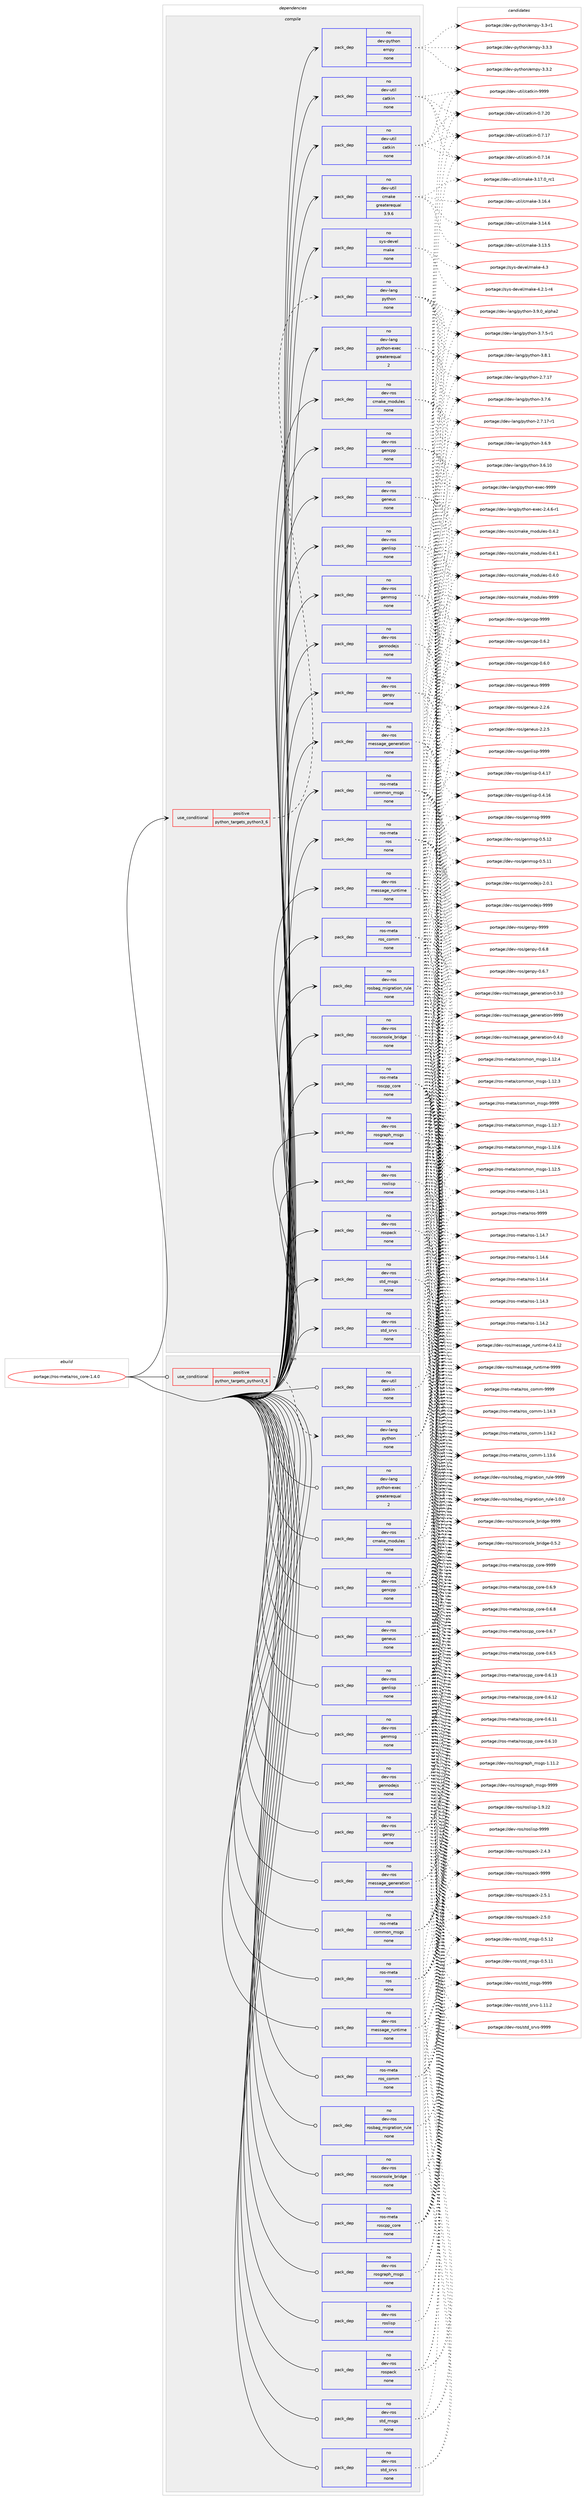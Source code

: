 digraph prolog {

# *************
# Graph options
# *************

newrank=true;
concentrate=true;
compound=true;
graph [rankdir=LR,fontname=Helvetica,fontsize=10,ranksep=1.5];#, ranksep=2.5, nodesep=0.2];
edge  [arrowhead=vee];
node  [fontname=Helvetica,fontsize=10];

# **********
# The ebuild
# **********

subgraph cluster_leftcol {
color=gray;
rank=same;
label=<<i>ebuild</i>>;
id [label="portage://ros-meta/ros_core-1.4.0", color=red, width=4, href="../ros-meta/ros_core-1.4.0.svg"];
}

# ****************
# The dependencies
# ****************

subgraph cluster_midcol {
color=gray;
label=<<i>dependencies</i>>;
subgraph cluster_compile {
fillcolor="#eeeeee";
style=filled;
label=<<i>compile</i>>;
subgraph cond13304 {
dependency65185 [label=<<TABLE BORDER="0" CELLBORDER="1" CELLSPACING="0" CELLPADDING="4"><TR><TD ROWSPAN="3" CELLPADDING="10">use_conditional</TD></TR><TR><TD>positive</TD></TR><TR><TD>python_targets_python3_6</TD></TR></TABLE>>, shape=none, color=red];
subgraph pack50509 {
dependency65186 [label=<<TABLE BORDER="0" CELLBORDER="1" CELLSPACING="0" CELLPADDING="4" WIDTH="220"><TR><TD ROWSPAN="6" CELLPADDING="30">pack_dep</TD></TR><TR><TD WIDTH="110">no</TD></TR><TR><TD>dev-lang</TD></TR><TR><TD>python</TD></TR><TR><TD>none</TD></TR><TR><TD></TD></TR></TABLE>>, shape=none, color=blue];
}
dependency65185:e -> dependency65186:w [weight=20,style="dashed",arrowhead="vee"];
}
id:e -> dependency65185:w [weight=20,style="solid",arrowhead="vee"];
subgraph pack50510 {
dependency65187 [label=<<TABLE BORDER="0" CELLBORDER="1" CELLSPACING="0" CELLPADDING="4" WIDTH="220"><TR><TD ROWSPAN="6" CELLPADDING="30">pack_dep</TD></TR><TR><TD WIDTH="110">no</TD></TR><TR><TD>dev-lang</TD></TR><TR><TD>python-exec</TD></TR><TR><TD>greaterequal</TD></TR><TR><TD>2</TD></TR></TABLE>>, shape=none, color=blue];
}
id:e -> dependency65187:w [weight=20,style="solid",arrowhead="vee"];
subgraph pack50511 {
dependency65188 [label=<<TABLE BORDER="0" CELLBORDER="1" CELLSPACING="0" CELLPADDING="4" WIDTH="220"><TR><TD ROWSPAN="6" CELLPADDING="30">pack_dep</TD></TR><TR><TD WIDTH="110">no</TD></TR><TR><TD>dev-python</TD></TR><TR><TD>empy</TD></TR><TR><TD>none</TD></TR><TR><TD></TD></TR></TABLE>>, shape=none, color=blue];
}
id:e -> dependency65188:w [weight=20,style="solid",arrowhead="vee"];
subgraph pack50512 {
dependency65189 [label=<<TABLE BORDER="0" CELLBORDER="1" CELLSPACING="0" CELLPADDING="4" WIDTH="220"><TR><TD ROWSPAN="6" CELLPADDING="30">pack_dep</TD></TR><TR><TD WIDTH="110">no</TD></TR><TR><TD>dev-ros</TD></TR><TR><TD>cmake_modules</TD></TR><TR><TD>none</TD></TR><TR><TD></TD></TR></TABLE>>, shape=none, color=blue];
}
id:e -> dependency65189:w [weight=20,style="solid",arrowhead="vee"];
subgraph pack50513 {
dependency65190 [label=<<TABLE BORDER="0" CELLBORDER="1" CELLSPACING="0" CELLPADDING="4" WIDTH="220"><TR><TD ROWSPAN="6" CELLPADDING="30">pack_dep</TD></TR><TR><TD WIDTH="110">no</TD></TR><TR><TD>dev-ros</TD></TR><TR><TD>gencpp</TD></TR><TR><TD>none</TD></TR><TR><TD></TD></TR></TABLE>>, shape=none, color=blue];
}
id:e -> dependency65190:w [weight=20,style="solid",arrowhead="vee"];
subgraph pack50514 {
dependency65191 [label=<<TABLE BORDER="0" CELLBORDER="1" CELLSPACING="0" CELLPADDING="4" WIDTH="220"><TR><TD ROWSPAN="6" CELLPADDING="30">pack_dep</TD></TR><TR><TD WIDTH="110">no</TD></TR><TR><TD>dev-ros</TD></TR><TR><TD>geneus</TD></TR><TR><TD>none</TD></TR><TR><TD></TD></TR></TABLE>>, shape=none, color=blue];
}
id:e -> dependency65191:w [weight=20,style="solid",arrowhead="vee"];
subgraph pack50515 {
dependency65192 [label=<<TABLE BORDER="0" CELLBORDER="1" CELLSPACING="0" CELLPADDING="4" WIDTH="220"><TR><TD ROWSPAN="6" CELLPADDING="30">pack_dep</TD></TR><TR><TD WIDTH="110">no</TD></TR><TR><TD>dev-ros</TD></TR><TR><TD>genlisp</TD></TR><TR><TD>none</TD></TR><TR><TD></TD></TR></TABLE>>, shape=none, color=blue];
}
id:e -> dependency65192:w [weight=20,style="solid",arrowhead="vee"];
subgraph pack50516 {
dependency65193 [label=<<TABLE BORDER="0" CELLBORDER="1" CELLSPACING="0" CELLPADDING="4" WIDTH="220"><TR><TD ROWSPAN="6" CELLPADDING="30">pack_dep</TD></TR><TR><TD WIDTH="110">no</TD></TR><TR><TD>dev-ros</TD></TR><TR><TD>genmsg</TD></TR><TR><TD>none</TD></TR><TR><TD></TD></TR></TABLE>>, shape=none, color=blue];
}
id:e -> dependency65193:w [weight=20,style="solid",arrowhead="vee"];
subgraph pack50517 {
dependency65194 [label=<<TABLE BORDER="0" CELLBORDER="1" CELLSPACING="0" CELLPADDING="4" WIDTH="220"><TR><TD ROWSPAN="6" CELLPADDING="30">pack_dep</TD></TR><TR><TD WIDTH="110">no</TD></TR><TR><TD>dev-ros</TD></TR><TR><TD>gennodejs</TD></TR><TR><TD>none</TD></TR><TR><TD></TD></TR></TABLE>>, shape=none, color=blue];
}
id:e -> dependency65194:w [weight=20,style="solid",arrowhead="vee"];
subgraph pack50518 {
dependency65195 [label=<<TABLE BORDER="0" CELLBORDER="1" CELLSPACING="0" CELLPADDING="4" WIDTH="220"><TR><TD ROWSPAN="6" CELLPADDING="30">pack_dep</TD></TR><TR><TD WIDTH="110">no</TD></TR><TR><TD>dev-ros</TD></TR><TR><TD>genpy</TD></TR><TR><TD>none</TD></TR><TR><TD></TD></TR></TABLE>>, shape=none, color=blue];
}
id:e -> dependency65195:w [weight=20,style="solid",arrowhead="vee"];
subgraph pack50519 {
dependency65196 [label=<<TABLE BORDER="0" CELLBORDER="1" CELLSPACING="0" CELLPADDING="4" WIDTH="220"><TR><TD ROWSPAN="6" CELLPADDING="30">pack_dep</TD></TR><TR><TD WIDTH="110">no</TD></TR><TR><TD>dev-ros</TD></TR><TR><TD>message_generation</TD></TR><TR><TD>none</TD></TR><TR><TD></TD></TR></TABLE>>, shape=none, color=blue];
}
id:e -> dependency65196:w [weight=20,style="solid",arrowhead="vee"];
subgraph pack50520 {
dependency65197 [label=<<TABLE BORDER="0" CELLBORDER="1" CELLSPACING="0" CELLPADDING="4" WIDTH="220"><TR><TD ROWSPAN="6" CELLPADDING="30">pack_dep</TD></TR><TR><TD WIDTH="110">no</TD></TR><TR><TD>dev-ros</TD></TR><TR><TD>message_runtime</TD></TR><TR><TD>none</TD></TR><TR><TD></TD></TR></TABLE>>, shape=none, color=blue];
}
id:e -> dependency65197:w [weight=20,style="solid",arrowhead="vee"];
subgraph pack50521 {
dependency65198 [label=<<TABLE BORDER="0" CELLBORDER="1" CELLSPACING="0" CELLPADDING="4" WIDTH="220"><TR><TD ROWSPAN="6" CELLPADDING="30">pack_dep</TD></TR><TR><TD WIDTH="110">no</TD></TR><TR><TD>dev-ros</TD></TR><TR><TD>rosbag_migration_rule</TD></TR><TR><TD>none</TD></TR><TR><TD></TD></TR></TABLE>>, shape=none, color=blue];
}
id:e -> dependency65198:w [weight=20,style="solid",arrowhead="vee"];
subgraph pack50522 {
dependency65199 [label=<<TABLE BORDER="0" CELLBORDER="1" CELLSPACING="0" CELLPADDING="4" WIDTH="220"><TR><TD ROWSPAN="6" CELLPADDING="30">pack_dep</TD></TR><TR><TD WIDTH="110">no</TD></TR><TR><TD>dev-ros</TD></TR><TR><TD>rosconsole_bridge</TD></TR><TR><TD>none</TD></TR><TR><TD></TD></TR></TABLE>>, shape=none, color=blue];
}
id:e -> dependency65199:w [weight=20,style="solid",arrowhead="vee"];
subgraph pack50523 {
dependency65200 [label=<<TABLE BORDER="0" CELLBORDER="1" CELLSPACING="0" CELLPADDING="4" WIDTH="220"><TR><TD ROWSPAN="6" CELLPADDING="30">pack_dep</TD></TR><TR><TD WIDTH="110">no</TD></TR><TR><TD>dev-ros</TD></TR><TR><TD>rosgraph_msgs</TD></TR><TR><TD>none</TD></TR><TR><TD></TD></TR></TABLE>>, shape=none, color=blue];
}
id:e -> dependency65200:w [weight=20,style="solid",arrowhead="vee"];
subgraph pack50524 {
dependency65201 [label=<<TABLE BORDER="0" CELLBORDER="1" CELLSPACING="0" CELLPADDING="4" WIDTH="220"><TR><TD ROWSPAN="6" CELLPADDING="30">pack_dep</TD></TR><TR><TD WIDTH="110">no</TD></TR><TR><TD>dev-ros</TD></TR><TR><TD>roslisp</TD></TR><TR><TD>none</TD></TR><TR><TD></TD></TR></TABLE>>, shape=none, color=blue];
}
id:e -> dependency65201:w [weight=20,style="solid",arrowhead="vee"];
subgraph pack50525 {
dependency65202 [label=<<TABLE BORDER="0" CELLBORDER="1" CELLSPACING="0" CELLPADDING="4" WIDTH="220"><TR><TD ROWSPAN="6" CELLPADDING="30">pack_dep</TD></TR><TR><TD WIDTH="110">no</TD></TR><TR><TD>dev-ros</TD></TR><TR><TD>rospack</TD></TR><TR><TD>none</TD></TR><TR><TD></TD></TR></TABLE>>, shape=none, color=blue];
}
id:e -> dependency65202:w [weight=20,style="solid",arrowhead="vee"];
subgraph pack50526 {
dependency65203 [label=<<TABLE BORDER="0" CELLBORDER="1" CELLSPACING="0" CELLPADDING="4" WIDTH="220"><TR><TD ROWSPAN="6" CELLPADDING="30">pack_dep</TD></TR><TR><TD WIDTH="110">no</TD></TR><TR><TD>dev-ros</TD></TR><TR><TD>std_msgs</TD></TR><TR><TD>none</TD></TR><TR><TD></TD></TR></TABLE>>, shape=none, color=blue];
}
id:e -> dependency65203:w [weight=20,style="solid",arrowhead="vee"];
subgraph pack50527 {
dependency65204 [label=<<TABLE BORDER="0" CELLBORDER="1" CELLSPACING="0" CELLPADDING="4" WIDTH="220"><TR><TD ROWSPAN="6" CELLPADDING="30">pack_dep</TD></TR><TR><TD WIDTH="110">no</TD></TR><TR><TD>dev-ros</TD></TR><TR><TD>std_srvs</TD></TR><TR><TD>none</TD></TR><TR><TD></TD></TR></TABLE>>, shape=none, color=blue];
}
id:e -> dependency65204:w [weight=20,style="solid",arrowhead="vee"];
subgraph pack50528 {
dependency65205 [label=<<TABLE BORDER="0" CELLBORDER="1" CELLSPACING="0" CELLPADDING="4" WIDTH="220"><TR><TD ROWSPAN="6" CELLPADDING="30">pack_dep</TD></TR><TR><TD WIDTH="110">no</TD></TR><TR><TD>dev-util</TD></TR><TR><TD>catkin</TD></TR><TR><TD>none</TD></TR><TR><TD></TD></TR></TABLE>>, shape=none, color=blue];
}
id:e -> dependency65205:w [weight=20,style="solid",arrowhead="vee"];
subgraph pack50529 {
dependency65206 [label=<<TABLE BORDER="0" CELLBORDER="1" CELLSPACING="0" CELLPADDING="4" WIDTH="220"><TR><TD ROWSPAN="6" CELLPADDING="30">pack_dep</TD></TR><TR><TD WIDTH="110">no</TD></TR><TR><TD>dev-util</TD></TR><TR><TD>catkin</TD></TR><TR><TD>none</TD></TR><TR><TD></TD></TR></TABLE>>, shape=none, color=blue];
}
id:e -> dependency65206:w [weight=20,style="solid",arrowhead="vee"];
subgraph pack50530 {
dependency65207 [label=<<TABLE BORDER="0" CELLBORDER="1" CELLSPACING="0" CELLPADDING="4" WIDTH="220"><TR><TD ROWSPAN="6" CELLPADDING="30">pack_dep</TD></TR><TR><TD WIDTH="110">no</TD></TR><TR><TD>dev-util</TD></TR><TR><TD>cmake</TD></TR><TR><TD>greaterequal</TD></TR><TR><TD>3.9.6</TD></TR></TABLE>>, shape=none, color=blue];
}
id:e -> dependency65207:w [weight=20,style="solid",arrowhead="vee"];
subgraph pack50531 {
dependency65208 [label=<<TABLE BORDER="0" CELLBORDER="1" CELLSPACING="0" CELLPADDING="4" WIDTH="220"><TR><TD ROWSPAN="6" CELLPADDING="30">pack_dep</TD></TR><TR><TD WIDTH="110">no</TD></TR><TR><TD>ros-meta</TD></TR><TR><TD>common_msgs</TD></TR><TR><TD>none</TD></TR><TR><TD></TD></TR></TABLE>>, shape=none, color=blue];
}
id:e -> dependency65208:w [weight=20,style="solid",arrowhead="vee"];
subgraph pack50532 {
dependency65209 [label=<<TABLE BORDER="0" CELLBORDER="1" CELLSPACING="0" CELLPADDING="4" WIDTH="220"><TR><TD ROWSPAN="6" CELLPADDING="30">pack_dep</TD></TR><TR><TD WIDTH="110">no</TD></TR><TR><TD>ros-meta</TD></TR><TR><TD>ros</TD></TR><TR><TD>none</TD></TR><TR><TD></TD></TR></TABLE>>, shape=none, color=blue];
}
id:e -> dependency65209:w [weight=20,style="solid",arrowhead="vee"];
subgraph pack50533 {
dependency65210 [label=<<TABLE BORDER="0" CELLBORDER="1" CELLSPACING="0" CELLPADDING="4" WIDTH="220"><TR><TD ROWSPAN="6" CELLPADDING="30">pack_dep</TD></TR><TR><TD WIDTH="110">no</TD></TR><TR><TD>ros-meta</TD></TR><TR><TD>ros_comm</TD></TR><TR><TD>none</TD></TR><TR><TD></TD></TR></TABLE>>, shape=none, color=blue];
}
id:e -> dependency65210:w [weight=20,style="solid",arrowhead="vee"];
subgraph pack50534 {
dependency65211 [label=<<TABLE BORDER="0" CELLBORDER="1" CELLSPACING="0" CELLPADDING="4" WIDTH="220"><TR><TD ROWSPAN="6" CELLPADDING="30">pack_dep</TD></TR><TR><TD WIDTH="110">no</TD></TR><TR><TD>ros-meta</TD></TR><TR><TD>roscpp_core</TD></TR><TR><TD>none</TD></TR><TR><TD></TD></TR></TABLE>>, shape=none, color=blue];
}
id:e -> dependency65211:w [weight=20,style="solid",arrowhead="vee"];
subgraph pack50535 {
dependency65212 [label=<<TABLE BORDER="0" CELLBORDER="1" CELLSPACING="0" CELLPADDING="4" WIDTH="220"><TR><TD ROWSPAN="6" CELLPADDING="30">pack_dep</TD></TR><TR><TD WIDTH="110">no</TD></TR><TR><TD>sys-devel</TD></TR><TR><TD>make</TD></TR><TR><TD>none</TD></TR><TR><TD></TD></TR></TABLE>>, shape=none, color=blue];
}
id:e -> dependency65212:w [weight=20,style="solid",arrowhead="vee"];
}
subgraph cluster_compileandrun {
fillcolor="#eeeeee";
style=filled;
label=<<i>compile and run</i>>;
}
subgraph cluster_run {
fillcolor="#eeeeee";
style=filled;
label=<<i>run</i>>;
subgraph cond13305 {
dependency65213 [label=<<TABLE BORDER="0" CELLBORDER="1" CELLSPACING="0" CELLPADDING="4"><TR><TD ROWSPAN="3" CELLPADDING="10">use_conditional</TD></TR><TR><TD>positive</TD></TR><TR><TD>python_targets_python3_6</TD></TR></TABLE>>, shape=none, color=red];
subgraph pack50536 {
dependency65214 [label=<<TABLE BORDER="0" CELLBORDER="1" CELLSPACING="0" CELLPADDING="4" WIDTH="220"><TR><TD ROWSPAN="6" CELLPADDING="30">pack_dep</TD></TR><TR><TD WIDTH="110">no</TD></TR><TR><TD>dev-lang</TD></TR><TR><TD>python</TD></TR><TR><TD>none</TD></TR><TR><TD></TD></TR></TABLE>>, shape=none, color=blue];
}
dependency65213:e -> dependency65214:w [weight=20,style="dashed",arrowhead="vee"];
}
id:e -> dependency65213:w [weight=20,style="solid",arrowhead="odot"];
subgraph pack50537 {
dependency65215 [label=<<TABLE BORDER="0" CELLBORDER="1" CELLSPACING="0" CELLPADDING="4" WIDTH="220"><TR><TD ROWSPAN="6" CELLPADDING="30">pack_dep</TD></TR><TR><TD WIDTH="110">no</TD></TR><TR><TD>dev-lang</TD></TR><TR><TD>python-exec</TD></TR><TR><TD>greaterequal</TD></TR><TR><TD>2</TD></TR></TABLE>>, shape=none, color=blue];
}
id:e -> dependency65215:w [weight=20,style="solid",arrowhead="odot"];
subgraph pack50538 {
dependency65216 [label=<<TABLE BORDER="0" CELLBORDER="1" CELLSPACING="0" CELLPADDING="4" WIDTH="220"><TR><TD ROWSPAN="6" CELLPADDING="30">pack_dep</TD></TR><TR><TD WIDTH="110">no</TD></TR><TR><TD>dev-ros</TD></TR><TR><TD>cmake_modules</TD></TR><TR><TD>none</TD></TR><TR><TD></TD></TR></TABLE>>, shape=none, color=blue];
}
id:e -> dependency65216:w [weight=20,style="solid",arrowhead="odot"];
subgraph pack50539 {
dependency65217 [label=<<TABLE BORDER="0" CELLBORDER="1" CELLSPACING="0" CELLPADDING="4" WIDTH="220"><TR><TD ROWSPAN="6" CELLPADDING="30">pack_dep</TD></TR><TR><TD WIDTH="110">no</TD></TR><TR><TD>dev-ros</TD></TR><TR><TD>gencpp</TD></TR><TR><TD>none</TD></TR><TR><TD></TD></TR></TABLE>>, shape=none, color=blue];
}
id:e -> dependency65217:w [weight=20,style="solid",arrowhead="odot"];
subgraph pack50540 {
dependency65218 [label=<<TABLE BORDER="0" CELLBORDER="1" CELLSPACING="0" CELLPADDING="4" WIDTH="220"><TR><TD ROWSPAN="6" CELLPADDING="30">pack_dep</TD></TR><TR><TD WIDTH="110">no</TD></TR><TR><TD>dev-ros</TD></TR><TR><TD>geneus</TD></TR><TR><TD>none</TD></TR><TR><TD></TD></TR></TABLE>>, shape=none, color=blue];
}
id:e -> dependency65218:w [weight=20,style="solid",arrowhead="odot"];
subgraph pack50541 {
dependency65219 [label=<<TABLE BORDER="0" CELLBORDER="1" CELLSPACING="0" CELLPADDING="4" WIDTH="220"><TR><TD ROWSPAN="6" CELLPADDING="30">pack_dep</TD></TR><TR><TD WIDTH="110">no</TD></TR><TR><TD>dev-ros</TD></TR><TR><TD>genlisp</TD></TR><TR><TD>none</TD></TR><TR><TD></TD></TR></TABLE>>, shape=none, color=blue];
}
id:e -> dependency65219:w [weight=20,style="solid",arrowhead="odot"];
subgraph pack50542 {
dependency65220 [label=<<TABLE BORDER="0" CELLBORDER="1" CELLSPACING="0" CELLPADDING="4" WIDTH="220"><TR><TD ROWSPAN="6" CELLPADDING="30">pack_dep</TD></TR><TR><TD WIDTH="110">no</TD></TR><TR><TD>dev-ros</TD></TR><TR><TD>genmsg</TD></TR><TR><TD>none</TD></TR><TR><TD></TD></TR></TABLE>>, shape=none, color=blue];
}
id:e -> dependency65220:w [weight=20,style="solid",arrowhead="odot"];
subgraph pack50543 {
dependency65221 [label=<<TABLE BORDER="0" CELLBORDER="1" CELLSPACING="0" CELLPADDING="4" WIDTH="220"><TR><TD ROWSPAN="6" CELLPADDING="30">pack_dep</TD></TR><TR><TD WIDTH="110">no</TD></TR><TR><TD>dev-ros</TD></TR><TR><TD>gennodejs</TD></TR><TR><TD>none</TD></TR><TR><TD></TD></TR></TABLE>>, shape=none, color=blue];
}
id:e -> dependency65221:w [weight=20,style="solid",arrowhead="odot"];
subgraph pack50544 {
dependency65222 [label=<<TABLE BORDER="0" CELLBORDER="1" CELLSPACING="0" CELLPADDING="4" WIDTH="220"><TR><TD ROWSPAN="6" CELLPADDING="30">pack_dep</TD></TR><TR><TD WIDTH="110">no</TD></TR><TR><TD>dev-ros</TD></TR><TR><TD>genpy</TD></TR><TR><TD>none</TD></TR><TR><TD></TD></TR></TABLE>>, shape=none, color=blue];
}
id:e -> dependency65222:w [weight=20,style="solid",arrowhead="odot"];
subgraph pack50545 {
dependency65223 [label=<<TABLE BORDER="0" CELLBORDER="1" CELLSPACING="0" CELLPADDING="4" WIDTH="220"><TR><TD ROWSPAN="6" CELLPADDING="30">pack_dep</TD></TR><TR><TD WIDTH="110">no</TD></TR><TR><TD>dev-ros</TD></TR><TR><TD>message_generation</TD></TR><TR><TD>none</TD></TR><TR><TD></TD></TR></TABLE>>, shape=none, color=blue];
}
id:e -> dependency65223:w [weight=20,style="solid",arrowhead="odot"];
subgraph pack50546 {
dependency65224 [label=<<TABLE BORDER="0" CELLBORDER="1" CELLSPACING="0" CELLPADDING="4" WIDTH="220"><TR><TD ROWSPAN="6" CELLPADDING="30">pack_dep</TD></TR><TR><TD WIDTH="110">no</TD></TR><TR><TD>dev-ros</TD></TR><TR><TD>message_runtime</TD></TR><TR><TD>none</TD></TR><TR><TD></TD></TR></TABLE>>, shape=none, color=blue];
}
id:e -> dependency65224:w [weight=20,style="solid",arrowhead="odot"];
subgraph pack50547 {
dependency65225 [label=<<TABLE BORDER="0" CELLBORDER="1" CELLSPACING="0" CELLPADDING="4" WIDTH="220"><TR><TD ROWSPAN="6" CELLPADDING="30">pack_dep</TD></TR><TR><TD WIDTH="110">no</TD></TR><TR><TD>dev-ros</TD></TR><TR><TD>rosbag_migration_rule</TD></TR><TR><TD>none</TD></TR><TR><TD></TD></TR></TABLE>>, shape=none, color=blue];
}
id:e -> dependency65225:w [weight=20,style="solid",arrowhead="odot"];
subgraph pack50548 {
dependency65226 [label=<<TABLE BORDER="0" CELLBORDER="1" CELLSPACING="0" CELLPADDING="4" WIDTH="220"><TR><TD ROWSPAN="6" CELLPADDING="30">pack_dep</TD></TR><TR><TD WIDTH="110">no</TD></TR><TR><TD>dev-ros</TD></TR><TR><TD>rosconsole_bridge</TD></TR><TR><TD>none</TD></TR><TR><TD></TD></TR></TABLE>>, shape=none, color=blue];
}
id:e -> dependency65226:w [weight=20,style="solid",arrowhead="odot"];
subgraph pack50549 {
dependency65227 [label=<<TABLE BORDER="0" CELLBORDER="1" CELLSPACING="0" CELLPADDING="4" WIDTH="220"><TR><TD ROWSPAN="6" CELLPADDING="30">pack_dep</TD></TR><TR><TD WIDTH="110">no</TD></TR><TR><TD>dev-ros</TD></TR><TR><TD>rosgraph_msgs</TD></TR><TR><TD>none</TD></TR><TR><TD></TD></TR></TABLE>>, shape=none, color=blue];
}
id:e -> dependency65227:w [weight=20,style="solid",arrowhead="odot"];
subgraph pack50550 {
dependency65228 [label=<<TABLE BORDER="0" CELLBORDER="1" CELLSPACING="0" CELLPADDING="4" WIDTH="220"><TR><TD ROWSPAN="6" CELLPADDING="30">pack_dep</TD></TR><TR><TD WIDTH="110">no</TD></TR><TR><TD>dev-ros</TD></TR><TR><TD>roslisp</TD></TR><TR><TD>none</TD></TR><TR><TD></TD></TR></TABLE>>, shape=none, color=blue];
}
id:e -> dependency65228:w [weight=20,style="solid",arrowhead="odot"];
subgraph pack50551 {
dependency65229 [label=<<TABLE BORDER="0" CELLBORDER="1" CELLSPACING="0" CELLPADDING="4" WIDTH="220"><TR><TD ROWSPAN="6" CELLPADDING="30">pack_dep</TD></TR><TR><TD WIDTH="110">no</TD></TR><TR><TD>dev-ros</TD></TR><TR><TD>rospack</TD></TR><TR><TD>none</TD></TR><TR><TD></TD></TR></TABLE>>, shape=none, color=blue];
}
id:e -> dependency65229:w [weight=20,style="solid",arrowhead="odot"];
subgraph pack50552 {
dependency65230 [label=<<TABLE BORDER="0" CELLBORDER="1" CELLSPACING="0" CELLPADDING="4" WIDTH="220"><TR><TD ROWSPAN="6" CELLPADDING="30">pack_dep</TD></TR><TR><TD WIDTH="110">no</TD></TR><TR><TD>dev-ros</TD></TR><TR><TD>std_msgs</TD></TR><TR><TD>none</TD></TR><TR><TD></TD></TR></TABLE>>, shape=none, color=blue];
}
id:e -> dependency65230:w [weight=20,style="solid",arrowhead="odot"];
subgraph pack50553 {
dependency65231 [label=<<TABLE BORDER="0" CELLBORDER="1" CELLSPACING="0" CELLPADDING="4" WIDTH="220"><TR><TD ROWSPAN="6" CELLPADDING="30">pack_dep</TD></TR><TR><TD WIDTH="110">no</TD></TR><TR><TD>dev-ros</TD></TR><TR><TD>std_srvs</TD></TR><TR><TD>none</TD></TR><TR><TD></TD></TR></TABLE>>, shape=none, color=blue];
}
id:e -> dependency65231:w [weight=20,style="solid",arrowhead="odot"];
subgraph pack50554 {
dependency65232 [label=<<TABLE BORDER="0" CELLBORDER="1" CELLSPACING="0" CELLPADDING="4" WIDTH="220"><TR><TD ROWSPAN="6" CELLPADDING="30">pack_dep</TD></TR><TR><TD WIDTH="110">no</TD></TR><TR><TD>dev-util</TD></TR><TR><TD>catkin</TD></TR><TR><TD>none</TD></TR><TR><TD></TD></TR></TABLE>>, shape=none, color=blue];
}
id:e -> dependency65232:w [weight=20,style="solid",arrowhead="odot"];
subgraph pack50555 {
dependency65233 [label=<<TABLE BORDER="0" CELLBORDER="1" CELLSPACING="0" CELLPADDING="4" WIDTH="220"><TR><TD ROWSPAN="6" CELLPADDING="30">pack_dep</TD></TR><TR><TD WIDTH="110">no</TD></TR><TR><TD>ros-meta</TD></TR><TR><TD>common_msgs</TD></TR><TR><TD>none</TD></TR><TR><TD></TD></TR></TABLE>>, shape=none, color=blue];
}
id:e -> dependency65233:w [weight=20,style="solid",arrowhead="odot"];
subgraph pack50556 {
dependency65234 [label=<<TABLE BORDER="0" CELLBORDER="1" CELLSPACING="0" CELLPADDING="4" WIDTH="220"><TR><TD ROWSPAN="6" CELLPADDING="30">pack_dep</TD></TR><TR><TD WIDTH="110">no</TD></TR><TR><TD>ros-meta</TD></TR><TR><TD>ros</TD></TR><TR><TD>none</TD></TR><TR><TD></TD></TR></TABLE>>, shape=none, color=blue];
}
id:e -> dependency65234:w [weight=20,style="solid",arrowhead="odot"];
subgraph pack50557 {
dependency65235 [label=<<TABLE BORDER="0" CELLBORDER="1" CELLSPACING="0" CELLPADDING="4" WIDTH="220"><TR><TD ROWSPAN="6" CELLPADDING="30">pack_dep</TD></TR><TR><TD WIDTH="110">no</TD></TR><TR><TD>ros-meta</TD></TR><TR><TD>ros_comm</TD></TR><TR><TD>none</TD></TR><TR><TD></TD></TR></TABLE>>, shape=none, color=blue];
}
id:e -> dependency65235:w [weight=20,style="solid",arrowhead="odot"];
subgraph pack50558 {
dependency65236 [label=<<TABLE BORDER="0" CELLBORDER="1" CELLSPACING="0" CELLPADDING="4" WIDTH="220"><TR><TD ROWSPAN="6" CELLPADDING="30">pack_dep</TD></TR><TR><TD WIDTH="110">no</TD></TR><TR><TD>ros-meta</TD></TR><TR><TD>roscpp_core</TD></TR><TR><TD>none</TD></TR><TR><TD></TD></TR></TABLE>>, shape=none, color=blue];
}
id:e -> dependency65236:w [weight=20,style="solid",arrowhead="odot"];
}
}

# **************
# The candidates
# **************

subgraph cluster_choices {
rank=same;
color=gray;
label=<<i>candidates</i>>;

subgraph choice50509 {
color=black;
nodesep=1;
choice10010111845108971101034711212111610411111045514657464895971081121049750 [label="portage://dev-lang/python-3.9.0_alpha2", color=red, width=4,href="../dev-lang/python-3.9.0_alpha2.svg"];
choice100101118451089711010347112121116104111110455146564649 [label="portage://dev-lang/python-3.8.1", color=red, width=4,href="../dev-lang/python-3.8.1.svg"];
choice100101118451089711010347112121116104111110455146554654 [label="portage://dev-lang/python-3.7.6", color=red, width=4,href="../dev-lang/python-3.7.6.svg"];
choice1001011184510897110103471121211161041111104551465546534511449 [label="portage://dev-lang/python-3.7.5-r1", color=red, width=4,href="../dev-lang/python-3.7.5-r1.svg"];
choice100101118451089711010347112121116104111110455146544657 [label="portage://dev-lang/python-3.6.9", color=red, width=4,href="../dev-lang/python-3.6.9.svg"];
choice10010111845108971101034711212111610411111045514654464948 [label="portage://dev-lang/python-3.6.10", color=red, width=4,href="../dev-lang/python-3.6.10.svg"];
choice100101118451089711010347112121116104111110455046554649554511449 [label="portage://dev-lang/python-2.7.17-r1", color=red, width=4,href="../dev-lang/python-2.7.17-r1.svg"];
choice10010111845108971101034711212111610411111045504655464955 [label="portage://dev-lang/python-2.7.17", color=red, width=4,href="../dev-lang/python-2.7.17.svg"];
dependency65186:e -> choice10010111845108971101034711212111610411111045514657464895971081121049750:w [style=dotted,weight="100"];
dependency65186:e -> choice100101118451089711010347112121116104111110455146564649:w [style=dotted,weight="100"];
dependency65186:e -> choice100101118451089711010347112121116104111110455146554654:w [style=dotted,weight="100"];
dependency65186:e -> choice1001011184510897110103471121211161041111104551465546534511449:w [style=dotted,weight="100"];
dependency65186:e -> choice100101118451089711010347112121116104111110455146544657:w [style=dotted,weight="100"];
dependency65186:e -> choice10010111845108971101034711212111610411111045514654464948:w [style=dotted,weight="100"];
dependency65186:e -> choice100101118451089711010347112121116104111110455046554649554511449:w [style=dotted,weight="100"];
dependency65186:e -> choice10010111845108971101034711212111610411111045504655464955:w [style=dotted,weight="100"];
}
subgraph choice50510 {
color=black;
nodesep=1;
choice10010111845108971101034711212111610411111045101120101994557575757 [label="portage://dev-lang/python-exec-9999", color=red, width=4,href="../dev-lang/python-exec-9999.svg"];
choice10010111845108971101034711212111610411111045101120101994550465246544511449 [label="portage://dev-lang/python-exec-2.4.6-r1", color=red, width=4,href="../dev-lang/python-exec-2.4.6-r1.svg"];
dependency65187:e -> choice10010111845108971101034711212111610411111045101120101994557575757:w [style=dotted,weight="100"];
dependency65187:e -> choice10010111845108971101034711212111610411111045101120101994550465246544511449:w [style=dotted,weight="100"];
}
subgraph choice50511 {
color=black;
nodesep=1;
choice1001011184511212111610411111047101109112121455146514651 [label="portage://dev-python/empy-3.3.3", color=red, width=4,href="../dev-python/empy-3.3.3.svg"];
choice1001011184511212111610411111047101109112121455146514650 [label="portage://dev-python/empy-3.3.2", color=red, width=4,href="../dev-python/empy-3.3.2.svg"];
choice1001011184511212111610411111047101109112121455146514511449 [label="portage://dev-python/empy-3.3-r1", color=red, width=4,href="../dev-python/empy-3.3-r1.svg"];
dependency65188:e -> choice1001011184511212111610411111047101109112121455146514651:w [style=dotted,weight="100"];
dependency65188:e -> choice1001011184511212111610411111047101109112121455146514650:w [style=dotted,weight="100"];
dependency65188:e -> choice1001011184511212111610411111047101109112121455146514511449:w [style=dotted,weight="100"];
}
subgraph choice50512 {
color=black;
nodesep=1;
choice10010111845114111115479910997107101951091111001171081011154557575757 [label="portage://dev-ros/cmake_modules-9999", color=red, width=4,href="../dev-ros/cmake_modules-9999.svg"];
choice1001011184511411111547991099710710195109111100117108101115454846524650 [label="portage://dev-ros/cmake_modules-0.4.2", color=red, width=4,href="../dev-ros/cmake_modules-0.4.2.svg"];
choice1001011184511411111547991099710710195109111100117108101115454846524649 [label="portage://dev-ros/cmake_modules-0.4.1", color=red, width=4,href="../dev-ros/cmake_modules-0.4.1.svg"];
choice1001011184511411111547991099710710195109111100117108101115454846524648 [label="portage://dev-ros/cmake_modules-0.4.0", color=red, width=4,href="../dev-ros/cmake_modules-0.4.0.svg"];
dependency65189:e -> choice10010111845114111115479910997107101951091111001171081011154557575757:w [style=dotted,weight="100"];
dependency65189:e -> choice1001011184511411111547991099710710195109111100117108101115454846524650:w [style=dotted,weight="100"];
dependency65189:e -> choice1001011184511411111547991099710710195109111100117108101115454846524649:w [style=dotted,weight="100"];
dependency65189:e -> choice1001011184511411111547991099710710195109111100117108101115454846524648:w [style=dotted,weight="100"];
}
subgraph choice50513 {
color=black;
nodesep=1;
choice1001011184511411111547103101110991121124557575757 [label="portage://dev-ros/gencpp-9999", color=red, width=4,href="../dev-ros/gencpp-9999.svg"];
choice100101118451141111154710310111099112112454846544650 [label="portage://dev-ros/gencpp-0.6.2", color=red, width=4,href="../dev-ros/gencpp-0.6.2.svg"];
choice100101118451141111154710310111099112112454846544648 [label="portage://dev-ros/gencpp-0.6.0", color=red, width=4,href="../dev-ros/gencpp-0.6.0.svg"];
dependency65190:e -> choice1001011184511411111547103101110991121124557575757:w [style=dotted,weight="100"];
dependency65190:e -> choice100101118451141111154710310111099112112454846544650:w [style=dotted,weight="100"];
dependency65190:e -> choice100101118451141111154710310111099112112454846544648:w [style=dotted,weight="100"];
}
subgraph choice50514 {
color=black;
nodesep=1;
choice10010111845114111115471031011101011171154557575757 [label="portage://dev-ros/geneus-9999", color=red, width=4,href="../dev-ros/geneus-9999.svg"];
choice1001011184511411111547103101110101117115455046504654 [label="portage://dev-ros/geneus-2.2.6", color=red, width=4,href="../dev-ros/geneus-2.2.6.svg"];
choice1001011184511411111547103101110101117115455046504653 [label="portage://dev-ros/geneus-2.2.5", color=red, width=4,href="../dev-ros/geneus-2.2.5.svg"];
dependency65191:e -> choice10010111845114111115471031011101011171154557575757:w [style=dotted,weight="100"];
dependency65191:e -> choice1001011184511411111547103101110101117115455046504654:w [style=dotted,weight="100"];
dependency65191:e -> choice1001011184511411111547103101110101117115455046504653:w [style=dotted,weight="100"];
}
subgraph choice50515 {
color=black;
nodesep=1;
choice10010111845114111115471031011101081051151124557575757 [label="portage://dev-ros/genlisp-9999", color=red, width=4,href="../dev-ros/genlisp-9999.svg"];
choice100101118451141111154710310111010810511511245484652464955 [label="portage://dev-ros/genlisp-0.4.17", color=red, width=4,href="../dev-ros/genlisp-0.4.17.svg"];
choice100101118451141111154710310111010810511511245484652464954 [label="portage://dev-ros/genlisp-0.4.16", color=red, width=4,href="../dev-ros/genlisp-0.4.16.svg"];
dependency65192:e -> choice10010111845114111115471031011101081051151124557575757:w [style=dotted,weight="100"];
dependency65192:e -> choice100101118451141111154710310111010810511511245484652464955:w [style=dotted,weight="100"];
dependency65192:e -> choice100101118451141111154710310111010810511511245484652464954:w [style=dotted,weight="100"];
}
subgraph choice50516 {
color=black;
nodesep=1;
choice10010111845114111115471031011101091151034557575757 [label="portage://dev-ros/genmsg-9999", color=red, width=4,href="../dev-ros/genmsg-9999.svg"];
choice100101118451141111154710310111010911510345484653464950 [label="portage://dev-ros/genmsg-0.5.12", color=red, width=4,href="../dev-ros/genmsg-0.5.12.svg"];
choice100101118451141111154710310111010911510345484653464949 [label="portage://dev-ros/genmsg-0.5.11", color=red, width=4,href="../dev-ros/genmsg-0.5.11.svg"];
dependency65193:e -> choice10010111845114111115471031011101091151034557575757:w [style=dotted,weight="100"];
dependency65193:e -> choice100101118451141111154710310111010911510345484653464950:w [style=dotted,weight="100"];
dependency65193:e -> choice100101118451141111154710310111010911510345484653464949:w [style=dotted,weight="100"];
}
subgraph choice50517 {
color=black;
nodesep=1;
choice10010111845114111115471031011101101111001011061154557575757 [label="portage://dev-ros/gennodejs-9999", color=red, width=4,href="../dev-ros/gennodejs-9999.svg"];
choice1001011184511411111547103101110110111100101106115455046484649 [label="portage://dev-ros/gennodejs-2.0.1", color=red, width=4,href="../dev-ros/gennodejs-2.0.1.svg"];
dependency65194:e -> choice10010111845114111115471031011101101111001011061154557575757:w [style=dotted,weight="100"];
dependency65194:e -> choice1001011184511411111547103101110110111100101106115455046484649:w [style=dotted,weight="100"];
}
subgraph choice50518 {
color=black;
nodesep=1;
choice10010111845114111115471031011101121214557575757 [label="portage://dev-ros/genpy-9999", color=red, width=4,href="../dev-ros/genpy-9999.svg"];
choice1001011184511411111547103101110112121454846544656 [label="portage://dev-ros/genpy-0.6.8", color=red, width=4,href="../dev-ros/genpy-0.6.8.svg"];
choice1001011184511411111547103101110112121454846544655 [label="portage://dev-ros/genpy-0.6.7", color=red, width=4,href="../dev-ros/genpy-0.6.7.svg"];
dependency65195:e -> choice10010111845114111115471031011101121214557575757:w [style=dotted,weight="100"];
dependency65195:e -> choice1001011184511411111547103101110112121454846544656:w [style=dotted,weight="100"];
dependency65195:e -> choice1001011184511411111547103101110112121454846544655:w [style=dotted,weight="100"];
}
subgraph choice50519 {
color=black;
nodesep=1;
choice10010111845114111115471091011151159710310195103101110101114971161051111104557575757 [label="portage://dev-ros/message_generation-9999", color=red, width=4,href="../dev-ros/message_generation-9999.svg"];
choice1001011184511411111547109101115115971031019510310111010111497116105111110454846524648 [label="portage://dev-ros/message_generation-0.4.0", color=red, width=4,href="../dev-ros/message_generation-0.4.0.svg"];
choice1001011184511411111547109101115115971031019510310111010111497116105111110454846514648 [label="portage://dev-ros/message_generation-0.3.0", color=red, width=4,href="../dev-ros/message_generation-0.3.0.svg"];
dependency65196:e -> choice10010111845114111115471091011151159710310195103101110101114971161051111104557575757:w [style=dotted,weight="100"];
dependency65196:e -> choice1001011184511411111547109101115115971031019510310111010111497116105111110454846524648:w [style=dotted,weight="100"];
dependency65196:e -> choice1001011184511411111547109101115115971031019510310111010111497116105111110454846514648:w [style=dotted,weight="100"];
}
subgraph choice50520 {
color=black;
nodesep=1;
choice100101118451141111154710910111511597103101951141171101161051091014557575757 [label="portage://dev-ros/message_runtime-9999", color=red, width=4,href="../dev-ros/message_runtime-9999.svg"];
choice1001011184511411111547109101115115971031019511411711011610510910145484652464950 [label="portage://dev-ros/message_runtime-0.4.12", color=red, width=4,href="../dev-ros/message_runtime-0.4.12.svg"];
dependency65197:e -> choice100101118451141111154710910111511597103101951141171101161051091014557575757:w [style=dotted,weight="100"];
dependency65197:e -> choice1001011184511411111547109101115115971031019511411711011610510910145484652464950:w [style=dotted,weight="100"];
}
subgraph choice50521 {
color=black;
nodesep=1;
choice100101118451141111154711411111598971039510910510311497116105111110951141171081014557575757 [label="portage://dev-ros/rosbag_migration_rule-9999", color=red, width=4,href="../dev-ros/rosbag_migration_rule-9999.svg"];
choice10010111845114111115471141111159897103951091051031149711610511111095114117108101454946484648 [label="portage://dev-ros/rosbag_migration_rule-1.0.0", color=red, width=4,href="../dev-ros/rosbag_migration_rule-1.0.0.svg"];
dependency65198:e -> choice100101118451141111154711411111598971039510910510311497116105111110951141171081014557575757:w [style=dotted,weight="100"];
dependency65198:e -> choice10010111845114111115471141111159897103951091051031149711610511111095114117108101454946484648:w [style=dotted,weight="100"];
}
subgraph choice50522 {
color=black;
nodesep=1;
choice10010111845114111115471141111159911111011511110810195981141051001031014557575757 [label="portage://dev-ros/rosconsole_bridge-9999", color=red, width=4,href="../dev-ros/rosconsole_bridge-9999.svg"];
choice1001011184511411111547114111115991111101151111081019598114105100103101454846534650 [label="portage://dev-ros/rosconsole_bridge-0.5.2", color=red, width=4,href="../dev-ros/rosconsole_bridge-0.5.2.svg"];
dependency65199:e -> choice10010111845114111115471141111159911111011511110810195981141051001031014557575757:w [style=dotted,weight="100"];
dependency65199:e -> choice1001011184511411111547114111115991111101151111081019598114105100103101454846534650:w [style=dotted,weight="100"];
}
subgraph choice50523 {
color=black;
nodesep=1;
choice100101118451141111154711411111510311497112104951091151031154557575757 [label="portage://dev-ros/rosgraph_msgs-9999", color=red, width=4,href="../dev-ros/rosgraph_msgs-9999.svg"];
choice1001011184511411111547114111115103114971121049510911510311545494649494650 [label="portage://dev-ros/rosgraph_msgs-1.11.2", color=red, width=4,href="../dev-ros/rosgraph_msgs-1.11.2.svg"];
dependency65200:e -> choice100101118451141111154711411111510311497112104951091151031154557575757:w [style=dotted,weight="100"];
dependency65200:e -> choice1001011184511411111547114111115103114971121049510911510311545494649494650:w [style=dotted,weight="100"];
}
subgraph choice50524 {
color=black;
nodesep=1;
choice10010111845114111115471141111151081051151124557575757 [label="portage://dev-ros/roslisp-9999", color=red, width=4,href="../dev-ros/roslisp-9999.svg"];
choice100101118451141111154711411111510810511511245494657465050 [label="portage://dev-ros/roslisp-1.9.22", color=red, width=4,href="../dev-ros/roslisp-1.9.22.svg"];
dependency65201:e -> choice10010111845114111115471141111151081051151124557575757:w [style=dotted,weight="100"];
dependency65201:e -> choice100101118451141111154711411111510810511511245494657465050:w [style=dotted,weight="100"];
}
subgraph choice50525 {
color=black;
nodesep=1;
choice100101118451141111154711411111511297991074557575757 [label="portage://dev-ros/rospack-9999", color=red, width=4,href="../dev-ros/rospack-9999.svg"];
choice10010111845114111115471141111151129799107455046534649 [label="portage://dev-ros/rospack-2.5.1", color=red, width=4,href="../dev-ros/rospack-2.5.1.svg"];
choice10010111845114111115471141111151129799107455046534648 [label="portage://dev-ros/rospack-2.5.0", color=red, width=4,href="../dev-ros/rospack-2.5.0.svg"];
choice10010111845114111115471141111151129799107455046524651 [label="portage://dev-ros/rospack-2.4.3", color=red, width=4,href="../dev-ros/rospack-2.4.3.svg"];
dependency65202:e -> choice100101118451141111154711411111511297991074557575757:w [style=dotted,weight="100"];
dependency65202:e -> choice10010111845114111115471141111151129799107455046534649:w [style=dotted,weight="100"];
dependency65202:e -> choice10010111845114111115471141111151129799107455046534648:w [style=dotted,weight="100"];
dependency65202:e -> choice10010111845114111115471141111151129799107455046524651:w [style=dotted,weight="100"];
}
subgraph choice50526 {
color=black;
nodesep=1;
choice1001011184511411111547115116100951091151031154557575757 [label="portage://dev-ros/std_msgs-9999", color=red, width=4,href="../dev-ros/std_msgs-9999.svg"];
choice10010111845114111115471151161009510911510311545484653464950 [label="portage://dev-ros/std_msgs-0.5.12", color=red, width=4,href="../dev-ros/std_msgs-0.5.12.svg"];
choice10010111845114111115471151161009510911510311545484653464949 [label="portage://dev-ros/std_msgs-0.5.11", color=red, width=4,href="../dev-ros/std_msgs-0.5.11.svg"];
dependency65203:e -> choice1001011184511411111547115116100951091151031154557575757:w [style=dotted,weight="100"];
dependency65203:e -> choice10010111845114111115471151161009510911510311545484653464950:w [style=dotted,weight="100"];
dependency65203:e -> choice10010111845114111115471151161009510911510311545484653464949:w [style=dotted,weight="100"];
}
subgraph choice50527 {
color=black;
nodesep=1;
choice1001011184511411111547115116100951151141181154557575757 [label="portage://dev-ros/std_srvs-9999", color=red, width=4,href="../dev-ros/std_srvs-9999.svg"];
choice10010111845114111115471151161009511511411811545494649494650 [label="portage://dev-ros/std_srvs-1.11.2", color=red, width=4,href="../dev-ros/std_srvs-1.11.2.svg"];
dependency65204:e -> choice1001011184511411111547115116100951151141181154557575757:w [style=dotted,weight="100"];
dependency65204:e -> choice10010111845114111115471151161009511511411811545494649494650:w [style=dotted,weight="100"];
}
subgraph choice50528 {
color=black;
nodesep=1;
choice100101118451171161051084799971161071051104557575757 [label="portage://dev-util/catkin-9999", color=red, width=4,href="../dev-util/catkin-9999.svg"];
choice1001011184511711610510847999711610710511045484655465048 [label="portage://dev-util/catkin-0.7.20", color=red, width=4,href="../dev-util/catkin-0.7.20.svg"];
choice1001011184511711610510847999711610710511045484655464955 [label="portage://dev-util/catkin-0.7.17", color=red, width=4,href="../dev-util/catkin-0.7.17.svg"];
choice1001011184511711610510847999711610710511045484655464952 [label="portage://dev-util/catkin-0.7.14", color=red, width=4,href="../dev-util/catkin-0.7.14.svg"];
dependency65205:e -> choice100101118451171161051084799971161071051104557575757:w [style=dotted,weight="100"];
dependency65205:e -> choice1001011184511711610510847999711610710511045484655465048:w [style=dotted,weight="100"];
dependency65205:e -> choice1001011184511711610510847999711610710511045484655464955:w [style=dotted,weight="100"];
dependency65205:e -> choice1001011184511711610510847999711610710511045484655464952:w [style=dotted,weight="100"];
}
subgraph choice50529 {
color=black;
nodesep=1;
choice100101118451171161051084799971161071051104557575757 [label="portage://dev-util/catkin-9999", color=red, width=4,href="../dev-util/catkin-9999.svg"];
choice1001011184511711610510847999711610710511045484655465048 [label="portage://dev-util/catkin-0.7.20", color=red, width=4,href="../dev-util/catkin-0.7.20.svg"];
choice1001011184511711610510847999711610710511045484655464955 [label="portage://dev-util/catkin-0.7.17", color=red, width=4,href="../dev-util/catkin-0.7.17.svg"];
choice1001011184511711610510847999711610710511045484655464952 [label="portage://dev-util/catkin-0.7.14", color=red, width=4,href="../dev-util/catkin-0.7.14.svg"];
dependency65206:e -> choice100101118451171161051084799971161071051104557575757:w [style=dotted,weight="100"];
dependency65206:e -> choice1001011184511711610510847999711610710511045484655465048:w [style=dotted,weight="100"];
dependency65206:e -> choice1001011184511711610510847999711610710511045484655464955:w [style=dotted,weight="100"];
dependency65206:e -> choice1001011184511711610510847999711610710511045484655464952:w [style=dotted,weight="100"];
}
subgraph choice50530 {
color=black;
nodesep=1;
choice1001011184511711610510847991099710710145514649554648951149949 [label="portage://dev-util/cmake-3.17.0_rc1", color=red, width=4,href="../dev-util/cmake-3.17.0_rc1.svg"];
choice1001011184511711610510847991099710710145514649544652 [label="portage://dev-util/cmake-3.16.4", color=red, width=4,href="../dev-util/cmake-3.16.4.svg"];
choice1001011184511711610510847991099710710145514649524654 [label="portage://dev-util/cmake-3.14.6", color=red, width=4,href="../dev-util/cmake-3.14.6.svg"];
choice1001011184511711610510847991099710710145514649514653 [label="portage://dev-util/cmake-3.13.5", color=red, width=4,href="../dev-util/cmake-3.13.5.svg"];
dependency65207:e -> choice1001011184511711610510847991099710710145514649554648951149949:w [style=dotted,weight="100"];
dependency65207:e -> choice1001011184511711610510847991099710710145514649544652:w [style=dotted,weight="100"];
dependency65207:e -> choice1001011184511711610510847991099710710145514649524654:w [style=dotted,weight="100"];
dependency65207:e -> choice1001011184511711610510847991099710710145514649514653:w [style=dotted,weight="100"];
}
subgraph choice50531 {
color=black;
nodesep=1;
choice11411111545109101116974799111109109111110951091151031154557575757 [label="portage://ros-meta/common_msgs-9999", color=red, width=4,href="../ros-meta/common_msgs-9999.svg"];
choice114111115451091011169747991111091091111109510911510311545494649504655 [label="portage://ros-meta/common_msgs-1.12.7", color=red, width=4,href="../ros-meta/common_msgs-1.12.7.svg"];
choice114111115451091011169747991111091091111109510911510311545494649504654 [label="portage://ros-meta/common_msgs-1.12.6", color=red, width=4,href="../ros-meta/common_msgs-1.12.6.svg"];
choice114111115451091011169747991111091091111109510911510311545494649504653 [label="portage://ros-meta/common_msgs-1.12.5", color=red, width=4,href="../ros-meta/common_msgs-1.12.5.svg"];
choice114111115451091011169747991111091091111109510911510311545494649504652 [label="portage://ros-meta/common_msgs-1.12.4", color=red, width=4,href="../ros-meta/common_msgs-1.12.4.svg"];
choice114111115451091011169747991111091091111109510911510311545494649504651 [label="portage://ros-meta/common_msgs-1.12.3", color=red, width=4,href="../ros-meta/common_msgs-1.12.3.svg"];
dependency65208:e -> choice11411111545109101116974799111109109111110951091151031154557575757:w [style=dotted,weight="100"];
dependency65208:e -> choice114111115451091011169747991111091091111109510911510311545494649504655:w [style=dotted,weight="100"];
dependency65208:e -> choice114111115451091011169747991111091091111109510911510311545494649504654:w [style=dotted,weight="100"];
dependency65208:e -> choice114111115451091011169747991111091091111109510911510311545494649504653:w [style=dotted,weight="100"];
dependency65208:e -> choice114111115451091011169747991111091091111109510911510311545494649504652:w [style=dotted,weight="100"];
dependency65208:e -> choice114111115451091011169747991111091091111109510911510311545494649504651:w [style=dotted,weight="100"];
}
subgraph choice50532 {
color=black;
nodesep=1;
choice1141111154510910111697471141111154557575757 [label="portage://ros-meta/ros-9999", color=red, width=4,href="../ros-meta/ros-9999.svg"];
choice11411111545109101116974711411111545494649524655 [label="portage://ros-meta/ros-1.14.7", color=red, width=4,href="../ros-meta/ros-1.14.7.svg"];
choice11411111545109101116974711411111545494649524654 [label="portage://ros-meta/ros-1.14.6", color=red, width=4,href="../ros-meta/ros-1.14.6.svg"];
choice11411111545109101116974711411111545494649524652 [label="portage://ros-meta/ros-1.14.4", color=red, width=4,href="../ros-meta/ros-1.14.4.svg"];
choice11411111545109101116974711411111545494649524651 [label="portage://ros-meta/ros-1.14.3", color=red, width=4,href="../ros-meta/ros-1.14.3.svg"];
choice11411111545109101116974711411111545494649524650 [label="portage://ros-meta/ros-1.14.2", color=red, width=4,href="../ros-meta/ros-1.14.2.svg"];
choice11411111545109101116974711411111545494649524649 [label="portage://ros-meta/ros-1.14.1", color=red, width=4,href="../ros-meta/ros-1.14.1.svg"];
dependency65209:e -> choice1141111154510910111697471141111154557575757:w [style=dotted,weight="100"];
dependency65209:e -> choice11411111545109101116974711411111545494649524655:w [style=dotted,weight="100"];
dependency65209:e -> choice11411111545109101116974711411111545494649524654:w [style=dotted,weight="100"];
dependency65209:e -> choice11411111545109101116974711411111545494649524652:w [style=dotted,weight="100"];
dependency65209:e -> choice11411111545109101116974711411111545494649524651:w [style=dotted,weight="100"];
dependency65209:e -> choice11411111545109101116974711411111545494649524650:w [style=dotted,weight="100"];
dependency65209:e -> choice11411111545109101116974711411111545494649524649:w [style=dotted,weight="100"];
}
subgraph choice50533 {
color=black;
nodesep=1;
choice11411111545109101116974711411111595991111091094557575757 [label="portage://ros-meta/ros_comm-9999", color=red, width=4,href="../ros-meta/ros_comm-9999.svg"];
choice114111115451091011169747114111115959911110910945494649524651 [label="portage://ros-meta/ros_comm-1.14.3", color=red, width=4,href="../ros-meta/ros_comm-1.14.3.svg"];
choice114111115451091011169747114111115959911110910945494649524650 [label="portage://ros-meta/ros_comm-1.14.2", color=red, width=4,href="../ros-meta/ros_comm-1.14.2.svg"];
choice114111115451091011169747114111115959911110910945494649514654 [label="portage://ros-meta/ros_comm-1.13.6", color=red, width=4,href="../ros-meta/ros_comm-1.13.6.svg"];
dependency65210:e -> choice11411111545109101116974711411111595991111091094557575757:w [style=dotted,weight="100"];
dependency65210:e -> choice114111115451091011169747114111115959911110910945494649524651:w [style=dotted,weight="100"];
dependency65210:e -> choice114111115451091011169747114111115959911110910945494649524650:w [style=dotted,weight="100"];
dependency65210:e -> choice114111115451091011169747114111115959911110910945494649514654:w [style=dotted,weight="100"];
}
subgraph choice50534 {
color=black;
nodesep=1;
choice1141111154510910111697471141111159911211295991111141014557575757 [label="portage://ros-meta/roscpp_core-9999", color=red, width=4,href="../ros-meta/roscpp_core-9999.svg"];
choice114111115451091011169747114111115991121129599111114101454846544657 [label="portage://ros-meta/roscpp_core-0.6.9", color=red, width=4,href="../ros-meta/roscpp_core-0.6.9.svg"];
choice114111115451091011169747114111115991121129599111114101454846544656 [label="portage://ros-meta/roscpp_core-0.6.8", color=red, width=4,href="../ros-meta/roscpp_core-0.6.8.svg"];
choice114111115451091011169747114111115991121129599111114101454846544655 [label="portage://ros-meta/roscpp_core-0.6.7", color=red, width=4,href="../ros-meta/roscpp_core-0.6.7.svg"];
choice114111115451091011169747114111115991121129599111114101454846544653 [label="portage://ros-meta/roscpp_core-0.6.5", color=red, width=4,href="../ros-meta/roscpp_core-0.6.5.svg"];
choice11411111545109101116974711411111599112112959911111410145484654464951 [label="portage://ros-meta/roscpp_core-0.6.13", color=red, width=4,href="../ros-meta/roscpp_core-0.6.13.svg"];
choice11411111545109101116974711411111599112112959911111410145484654464950 [label="portage://ros-meta/roscpp_core-0.6.12", color=red, width=4,href="../ros-meta/roscpp_core-0.6.12.svg"];
choice11411111545109101116974711411111599112112959911111410145484654464949 [label="portage://ros-meta/roscpp_core-0.6.11", color=red, width=4,href="../ros-meta/roscpp_core-0.6.11.svg"];
choice11411111545109101116974711411111599112112959911111410145484654464948 [label="portage://ros-meta/roscpp_core-0.6.10", color=red, width=4,href="../ros-meta/roscpp_core-0.6.10.svg"];
dependency65211:e -> choice1141111154510910111697471141111159911211295991111141014557575757:w [style=dotted,weight="100"];
dependency65211:e -> choice114111115451091011169747114111115991121129599111114101454846544657:w [style=dotted,weight="100"];
dependency65211:e -> choice114111115451091011169747114111115991121129599111114101454846544656:w [style=dotted,weight="100"];
dependency65211:e -> choice114111115451091011169747114111115991121129599111114101454846544655:w [style=dotted,weight="100"];
dependency65211:e -> choice114111115451091011169747114111115991121129599111114101454846544653:w [style=dotted,weight="100"];
dependency65211:e -> choice11411111545109101116974711411111599112112959911111410145484654464951:w [style=dotted,weight="100"];
dependency65211:e -> choice11411111545109101116974711411111599112112959911111410145484654464950:w [style=dotted,weight="100"];
dependency65211:e -> choice11411111545109101116974711411111599112112959911111410145484654464949:w [style=dotted,weight="100"];
dependency65211:e -> choice11411111545109101116974711411111599112112959911111410145484654464948:w [style=dotted,weight="100"];
}
subgraph choice50535 {
color=black;
nodesep=1;
choice11512111545100101118101108471099710710145524651 [label="portage://sys-devel/make-4.3", color=red, width=4,href="../sys-devel/make-4.3.svg"];
choice1151211154510010111810110847109971071014552465046494511452 [label="portage://sys-devel/make-4.2.1-r4", color=red, width=4,href="../sys-devel/make-4.2.1-r4.svg"];
dependency65212:e -> choice11512111545100101118101108471099710710145524651:w [style=dotted,weight="100"];
dependency65212:e -> choice1151211154510010111810110847109971071014552465046494511452:w [style=dotted,weight="100"];
}
subgraph choice50536 {
color=black;
nodesep=1;
choice10010111845108971101034711212111610411111045514657464895971081121049750 [label="portage://dev-lang/python-3.9.0_alpha2", color=red, width=4,href="../dev-lang/python-3.9.0_alpha2.svg"];
choice100101118451089711010347112121116104111110455146564649 [label="portage://dev-lang/python-3.8.1", color=red, width=4,href="../dev-lang/python-3.8.1.svg"];
choice100101118451089711010347112121116104111110455146554654 [label="portage://dev-lang/python-3.7.6", color=red, width=4,href="../dev-lang/python-3.7.6.svg"];
choice1001011184510897110103471121211161041111104551465546534511449 [label="portage://dev-lang/python-3.7.5-r1", color=red, width=4,href="../dev-lang/python-3.7.5-r1.svg"];
choice100101118451089711010347112121116104111110455146544657 [label="portage://dev-lang/python-3.6.9", color=red, width=4,href="../dev-lang/python-3.6.9.svg"];
choice10010111845108971101034711212111610411111045514654464948 [label="portage://dev-lang/python-3.6.10", color=red, width=4,href="../dev-lang/python-3.6.10.svg"];
choice100101118451089711010347112121116104111110455046554649554511449 [label="portage://dev-lang/python-2.7.17-r1", color=red, width=4,href="../dev-lang/python-2.7.17-r1.svg"];
choice10010111845108971101034711212111610411111045504655464955 [label="portage://dev-lang/python-2.7.17", color=red, width=4,href="../dev-lang/python-2.7.17.svg"];
dependency65214:e -> choice10010111845108971101034711212111610411111045514657464895971081121049750:w [style=dotted,weight="100"];
dependency65214:e -> choice100101118451089711010347112121116104111110455146564649:w [style=dotted,weight="100"];
dependency65214:e -> choice100101118451089711010347112121116104111110455146554654:w [style=dotted,weight="100"];
dependency65214:e -> choice1001011184510897110103471121211161041111104551465546534511449:w [style=dotted,weight="100"];
dependency65214:e -> choice100101118451089711010347112121116104111110455146544657:w [style=dotted,weight="100"];
dependency65214:e -> choice10010111845108971101034711212111610411111045514654464948:w [style=dotted,weight="100"];
dependency65214:e -> choice100101118451089711010347112121116104111110455046554649554511449:w [style=dotted,weight="100"];
dependency65214:e -> choice10010111845108971101034711212111610411111045504655464955:w [style=dotted,weight="100"];
}
subgraph choice50537 {
color=black;
nodesep=1;
choice10010111845108971101034711212111610411111045101120101994557575757 [label="portage://dev-lang/python-exec-9999", color=red, width=4,href="../dev-lang/python-exec-9999.svg"];
choice10010111845108971101034711212111610411111045101120101994550465246544511449 [label="portage://dev-lang/python-exec-2.4.6-r1", color=red, width=4,href="../dev-lang/python-exec-2.4.6-r1.svg"];
dependency65215:e -> choice10010111845108971101034711212111610411111045101120101994557575757:w [style=dotted,weight="100"];
dependency65215:e -> choice10010111845108971101034711212111610411111045101120101994550465246544511449:w [style=dotted,weight="100"];
}
subgraph choice50538 {
color=black;
nodesep=1;
choice10010111845114111115479910997107101951091111001171081011154557575757 [label="portage://dev-ros/cmake_modules-9999", color=red, width=4,href="../dev-ros/cmake_modules-9999.svg"];
choice1001011184511411111547991099710710195109111100117108101115454846524650 [label="portage://dev-ros/cmake_modules-0.4.2", color=red, width=4,href="../dev-ros/cmake_modules-0.4.2.svg"];
choice1001011184511411111547991099710710195109111100117108101115454846524649 [label="portage://dev-ros/cmake_modules-0.4.1", color=red, width=4,href="../dev-ros/cmake_modules-0.4.1.svg"];
choice1001011184511411111547991099710710195109111100117108101115454846524648 [label="portage://dev-ros/cmake_modules-0.4.0", color=red, width=4,href="../dev-ros/cmake_modules-0.4.0.svg"];
dependency65216:e -> choice10010111845114111115479910997107101951091111001171081011154557575757:w [style=dotted,weight="100"];
dependency65216:e -> choice1001011184511411111547991099710710195109111100117108101115454846524650:w [style=dotted,weight="100"];
dependency65216:e -> choice1001011184511411111547991099710710195109111100117108101115454846524649:w [style=dotted,weight="100"];
dependency65216:e -> choice1001011184511411111547991099710710195109111100117108101115454846524648:w [style=dotted,weight="100"];
}
subgraph choice50539 {
color=black;
nodesep=1;
choice1001011184511411111547103101110991121124557575757 [label="portage://dev-ros/gencpp-9999", color=red, width=4,href="../dev-ros/gencpp-9999.svg"];
choice100101118451141111154710310111099112112454846544650 [label="portage://dev-ros/gencpp-0.6.2", color=red, width=4,href="../dev-ros/gencpp-0.6.2.svg"];
choice100101118451141111154710310111099112112454846544648 [label="portage://dev-ros/gencpp-0.6.0", color=red, width=4,href="../dev-ros/gencpp-0.6.0.svg"];
dependency65217:e -> choice1001011184511411111547103101110991121124557575757:w [style=dotted,weight="100"];
dependency65217:e -> choice100101118451141111154710310111099112112454846544650:w [style=dotted,weight="100"];
dependency65217:e -> choice100101118451141111154710310111099112112454846544648:w [style=dotted,weight="100"];
}
subgraph choice50540 {
color=black;
nodesep=1;
choice10010111845114111115471031011101011171154557575757 [label="portage://dev-ros/geneus-9999", color=red, width=4,href="../dev-ros/geneus-9999.svg"];
choice1001011184511411111547103101110101117115455046504654 [label="portage://dev-ros/geneus-2.2.6", color=red, width=4,href="../dev-ros/geneus-2.2.6.svg"];
choice1001011184511411111547103101110101117115455046504653 [label="portage://dev-ros/geneus-2.2.5", color=red, width=4,href="../dev-ros/geneus-2.2.5.svg"];
dependency65218:e -> choice10010111845114111115471031011101011171154557575757:w [style=dotted,weight="100"];
dependency65218:e -> choice1001011184511411111547103101110101117115455046504654:w [style=dotted,weight="100"];
dependency65218:e -> choice1001011184511411111547103101110101117115455046504653:w [style=dotted,weight="100"];
}
subgraph choice50541 {
color=black;
nodesep=1;
choice10010111845114111115471031011101081051151124557575757 [label="portage://dev-ros/genlisp-9999", color=red, width=4,href="../dev-ros/genlisp-9999.svg"];
choice100101118451141111154710310111010810511511245484652464955 [label="portage://dev-ros/genlisp-0.4.17", color=red, width=4,href="../dev-ros/genlisp-0.4.17.svg"];
choice100101118451141111154710310111010810511511245484652464954 [label="portage://dev-ros/genlisp-0.4.16", color=red, width=4,href="../dev-ros/genlisp-0.4.16.svg"];
dependency65219:e -> choice10010111845114111115471031011101081051151124557575757:w [style=dotted,weight="100"];
dependency65219:e -> choice100101118451141111154710310111010810511511245484652464955:w [style=dotted,weight="100"];
dependency65219:e -> choice100101118451141111154710310111010810511511245484652464954:w [style=dotted,weight="100"];
}
subgraph choice50542 {
color=black;
nodesep=1;
choice10010111845114111115471031011101091151034557575757 [label="portage://dev-ros/genmsg-9999", color=red, width=4,href="../dev-ros/genmsg-9999.svg"];
choice100101118451141111154710310111010911510345484653464950 [label="portage://dev-ros/genmsg-0.5.12", color=red, width=4,href="../dev-ros/genmsg-0.5.12.svg"];
choice100101118451141111154710310111010911510345484653464949 [label="portage://dev-ros/genmsg-0.5.11", color=red, width=4,href="../dev-ros/genmsg-0.5.11.svg"];
dependency65220:e -> choice10010111845114111115471031011101091151034557575757:w [style=dotted,weight="100"];
dependency65220:e -> choice100101118451141111154710310111010911510345484653464950:w [style=dotted,weight="100"];
dependency65220:e -> choice100101118451141111154710310111010911510345484653464949:w [style=dotted,weight="100"];
}
subgraph choice50543 {
color=black;
nodesep=1;
choice10010111845114111115471031011101101111001011061154557575757 [label="portage://dev-ros/gennodejs-9999", color=red, width=4,href="../dev-ros/gennodejs-9999.svg"];
choice1001011184511411111547103101110110111100101106115455046484649 [label="portage://dev-ros/gennodejs-2.0.1", color=red, width=4,href="../dev-ros/gennodejs-2.0.1.svg"];
dependency65221:e -> choice10010111845114111115471031011101101111001011061154557575757:w [style=dotted,weight="100"];
dependency65221:e -> choice1001011184511411111547103101110110111100101106115455046484649:w [style=dotted,weight="100"];
}
subgraph choice50544 {
color=black;
nodesep=1;
choice10010111845114111115471031011101121214557575757 [label="portage://dev-ros/genpy-9999", color=red, width=4,href="../dev-ros/genpy-9999.svg"];
choice1001011184511411111547103101110112121454846544656 [label="portage://dev-ros/genpy-0.6.8", color=red, width=4,href="../dev-ros/genpy-0.6.8.svg"];
choice1001011184511411111547103101110112121454846544655 [label="portage://dev-ros/genpy-0.6.7", color=red, width=4,href="../dev-ros/genpy-0.6.7.svg"];
dependency65222:e -> choice10010111845114111115471031011101121214557575757:w [style=dotted,weight="100"];
dependency65222:e -> choice1001011184511411111547103101110112121454846544656:w [style=dotted,weight="100"];
dependency65222:e -> choice1001011184511411111547103101110112121454846544655:w [style=dotted,weight="100"];
}
subgraph choice50545 {
color=black;
nodesep=1;
choice10010111845114111115471091011151159710310195103101110101114971161051111104557575757 [label="portage://dev-ros/message_generation-9999", color=red, width=4,href="../dev-ros/message_generation-9999.svg"];
choice1001011184511411111547109101115115971031019510310111010111497116105111110454846524648 [label="portage://dev-ros/message_generation-0.4.0", color=red, width=4,href="../dev-ros/message_generation-0.4.0.svg"];
choice1001011184511411111547109101115115971031019510310111010111497116105111110454846514648 [label="portage://dev-ros/message_generation-0.3.0", color=red, width=4,href="../dev-ros/message_generation-0.3.0.svg"];
dependency65223:e -> choice10010111845114111115471091011151159710310195103101110101114971161051111104557575757:w [style=dotted,weight="100"];
dependency65223:e -> choice1001011184511411111547109101115115971031019510310111010111497116105111110454846524648:w [style=dotted,weight="100"];
dependency65223:e -> choice1001011184511411111547109101115115971031019510310111010111497116105111110454846514648:w [style=dotted,weight="100"];
}
subgraph choice50546 {
color=black;
nodesep=1;
choice100101118451141111154710910111511597103101951141171101161051091014557575757 [label="portage://dev-ros/message_runtime-9999", color=red, width=4,href="../dev-ros/message_runtime-9999.svg"];
choice1001011184511411111547109101115115971031019511411711011610510910145484652464950 [label="portage://dev-ros/message_runtime-0.4.12", color=red, width=4,href="../dev-ros/message_runtime-0.4.12.svg"];
dependency65224:e -> choice100101118451141111154710910111511597103101951141171101161051091014557575757:w [style=dotted,weight="100"];
dependency65224:e -> choice1001011184511411111547109101115115971031019511411711011610510910145484652464950:w [style=dotted,weight="100"];
}
subgraph choice50547 {
color=black;
nodesep=1;
choice100101118451141111154711411111598971039510910510311497116105111110951141171081014557575757 [label="portage://dev-ros/rosbag_migration_rule-9999", color=red, width=4,href="../dev-ros/rosbag_migration_rule-9999.svg"];
choice10010111845114111115471141111159897103951091051031149711610511111095114117108101454946484648 [label="portage://dev-ros/rosbag_migration_rule-1.0.0", color=red, width=4,href="../dev-ros/rosbag_migration_rule-1.0.0.svg"];
dependency65225:e -> choice100101118451141111154711411111598971039510910510311497116105111110951141171081014557575757:w [style=dotted,weight="100"];
dependency65225:e -> choice10010111845114111115471141111159897103951091051031149711610511111095114117108101454946484648:w [style=dotted,weight="100"];
}
subgraph choice50548 {
color=black;
nodesep=1;
choice10010111845114111115471141111159911111011511110810195981141051001031014557575757 [label="portage://dev-ros/rosconsole_bridge-9999", color=red, width=4,href="../dev-ros/rosconsole_bridge-9999.svg"];
choice1001011184511411111547114111115991111101151111081019598114105100103101454846534650 [label="portage://dev-ros/rosconsole_bridge-0.5.2", color=red, width=4,href="../dev-ros/rosconsole_bridge-0.5.2.svg"];
dependency65226:e -> choice10010111845114111115471141111159911111011511110810195981141051001031014557575757:w [style=dotted,weight="100"];
dependency65226:e -> choice1001011184511411111547114111115991111101151111081019598114105100103101454846534650:w [style=dotted,weight="100"];
}
subgraph choice50549 {
color=black;
nodesep=1;
choice100101118451141111154711411111510311497112104951091151031154557575757 [label="portage://dev-ros/rosgraph_msgs-9999", color=red, width=4,href="../dev-ros/rosgraph_msgs-9999.svg"];
choice1001011184511411111547114111115103114971121049510911510311545494649494650 [label="portage://dev-ros/rosgraph_msgs-1.11.2", color=red, width=4,href="../dev-ros/rosgraph_msgs-1.11.2.svg"];
dependency65227:e -> choice100101118451141111154711411111510311497112104951091151031154557575757:w [style=dotted,weight="100"];
dependency65227:e -> choice1001011184511411111547114111115103114971121049510911510311545494649494650:w [style=dotted,weight="100"];
}
subgraph choice50550 {
color=black;
nodesep=1;
choice10010111845114111115471141111151081051151124557575757 [label="portage://dev-ros/roslisp-9999", color=red, width=4,href="../dev-ros/roslisp-9999.svg"];
choice100101118451141111154711411111510810511511245494657465050 [label="portage://dev-ros/roslisp-1.9.22", color=red, width=4,href="../dev-ros/roslisp-1.9.22.svg"];
dependency65228:e -> choice10010111845114111115471141111151081051151124557575757:w [style=dotted,weight="100"];
dependency65228:e -> choice100101118451141111154711411111510810511511245494657465050:w [style=dotted,weight="100"];
}
subgraph choice50551 {
color=black;
nodesep=1;
choice100101118451141111154711411111511297991074557575757 [label="portage://dev-ros/rospack-9999", color=red, width=4,href="../dev-ros/rospack-9999.svg"];
choice10010111845114111115471141111151129799107455046534649 [label="portage://dev-ros/rospack-2.5.1", color=red, width=4,href="../dev-ros/rospack-2.5.1.svg"];
choice10010111845114111115471141111151129799107455046534648 [label="portage://dev-ros/rospack-2.5.0", color=red, width=4,href="../dev-ros/rospack-2.5.0.svg"];
choice10010111845114111115471141111151129799107455046524651 [label="portage://dev-ros/rospack-2.4.3", color=red, width=4,href="../dev-ros/rospack-2.4.3.svg"];
dependency65229:e -> choice100101118451141111154711411111511297991074557575757:w [style=dotted,weight="100"];
dependency65229:e -> choice10010111845114111115471141111151129799107455046534649:w [style=dotted,weight="100"];
dependency65229:e -> choice10010111845114111115471141111151129799107455046534648:w [style=dotted,weight="100"];
dependency65229:e -> choice10010111845114111115471141111151129799107455046524651:w [style=dotted,weight="100"];
}
subgraph choice50552 {
color=black;
nodesep=1;
choice1001011184511411111547115116100951091151031154557575757 [label="portage://dev-ros/std_msgs-9999", color=red, width=4,href="../dev-ros/std_msgs-9999.svg"];
choice10010111845114111115471151161009510911510311545484653464950 [label="portage://dev-ros/std_msgs-0.5.12", color=red, width=4,href="../dev-ros/std_msgs-0.5.12.svg"];
choice10010111845114111115471151161009510911510311545484653464949 [label="portage://dev-ros/std_msgs-0.5.11", color=red, width=4,href="../dev-ros/std_msgs-0.5.11.svg"];
dependency65230:e -> choice1001011184511411111547115116100951091151031154557575757:w [style=dotted,weight="100"];
dependency65230:e -> choice10010111845114111115471151161009510911510311545484653464950:w [style=dotted,weight="100"];
dependency65230:e -> choice10010111845114111115471151161009510911510311545484653464949:w [style=dotted,weight="100"];
}
subgraph choice50553 {
color=black;
nodesep=1;
choice1001011184511411111547115116100951151141181154557575757 [label="portage://dev-ros/std_srvs-9999", color=red, width=4,href="../dev-ros/std_srvs-9999.svg"];
choice10010111845114111115471151161009511511411811545494649494650 [label="portage://dev-ros/std_srvs-1.11.2", color=red, width=4,href="../dev-ros/std_srvs-1.11.2.svg"];
dependency65231:e -> choice1001011184511411111547115116100951151141181154557575757:w [style=dotted,weight="100"];
dependency65231:e -> choice10010111845114111115471151161009511511411811545494649494650:w [style=dotted,weight="100"];
}
subgraph choice50554 {
color=black;
nodesep=1;
choice100101118451171161051084799971161071051104557575757 [label="portage://dev-util/catkin-9999", color=red, width=4,href="../dev-util/catkin-9999.svg"];
choice1001011184511711610510847999711610710511045484655465048 [label="portage://dev-util/catkin-0.7.20", color=red, width=4,href="../dev-util/catkin-0.7.20.svg"];
choice1001011184511711610510847999711610710511045484655464955 [label="portage://dev-util/catkin-0.7.17", color=red, width=4,href="../dev-util/catkin-0.7.17.svg"];
choice1001011184511711610510847999711610710511045484655464952 [label="portage://dev-util/catkin-0.7.14", color=red, width=4,href="../dev-util/catkin-0.7.14.svg"];
dependency65232:e -> choice100101118451171161051084799971161071051104557575757:w [style=dotted,weight="100"];
dependency65232:e -> choice1001011184511711610510847999711610710511045484655465048:w [style=dotted,weight="100"];
dependency65232:e -> choice1001011184511711610510847999711610710511045484655464955:w [style=dotted,weight="100"];
dependency65232:e -> choice1001011184511711610510847999711610710511045484655464952:w [style=dotted,weight="100"];
}
subgraph choice50555 {
color=black;
nodesep=1;
choice11411111545109101116974799111109109111110951091151031154557575757 [label="portage://ros-meta/common_msgs-9999", color=red, width=4,href="../ros-meta/common_msgs-9999.svg"];
choice114111115451091011169747991111091091111109510911510311545494649504655 [label="portage://ros-meta/common_msgs-1.12.7", color=red, width=4,href="../ros-meta/common_msgs-1.12.7.svg"];
choice114111115451091011169747991111091091111109510911510311545494649504654 [label="portage://ros-meta/common_msgs-1.12.6", color=red, width=4,href="../ros-meta/common_msgs-1.12.6.svg"];
choice114111115451091011169747991111091091111109510911510311545494649504653 [label="portage://ros-meta/common_msgs-1.12.5", color=red, width=4,href="../ros-meta/common_msgs-1.12.5.svg"];
choice114111115451091011169747991111091091111109510911510311545494649504652 [label="portage://ros-meta/common_msgs-1.12.4", color=red, width=4,href="../ros-meta/common_msgs-1.12.4.svg"];
choice114111115451091011169747991111091091111109510911510311545494649504651 [label="portage://ros-meta/common_msgs-1.12.3", color=red, width=4,href="../ros-meta/common_msgs-1.12.3.svg"];
dependency65233:e -> choice11411111545109101116974799111109109111110951091151031154557575757:w [style=dotted,weight="100"];
dependency65233:e -> choice114111115451091011169747991111091091111109510911510311545494649504655:w [style=dotted,weight="100"];
dependency65233:e -> choice114111115451091011169747991111091091111109510911510311545494649504654:w [style=dotted,weight="100"];
dependency65233:e -> choice114111115451091011169747991111091091111109510911510311545494649504653:w [style=dotted,weight="100"];
dependency65233:e -> choice114111115451091011169747991111091091111109510911510311545494649504652:w [style=dotted,weight="100"];
dependency65233:e -> choice114111115451091011169747991111091091111109510911510311545494649504651:w [style=dotted,weight="100"];
}
subgraph choice50556 {
color=black;
nodesep=1;
choice1141111154510910111697471141111154557575757 [label="portage://ros-meta/ros-9999", color=red, width=4,href="../ros-meta/ros-9999.svg"];
choice11411111545109101116974711411111545494649524655 [label="portage://ros-meta/ros-1.14.7", color=red, width=4,href="../ros-meta/ros-1.14.7.svg"];
choice11411111545109101116974711411111545494649524654 [label="portage://ros-meta/ros-1.14.6", color=red, width=4,href="../ros-meta/ros-1.14.6.svg"];
choice11411111545109101116974711411111545494649524652 [label="portage://ros-meta/ros-1.14.4", color=red, width=4,href="../ros-meta/ros-1.14.4.svg"];
choice11411111545109101116974711411111545494649524651 [label="portage://ros-meta/ros-1.14.3", color=red, width=4,href="../ros-meta/ros-1.14.3.svg"];
choice11411111545109101116974711411111545494649524650 [label="portage://ros-meta/ros-1.14.2", color=red, width=4,href="../ros-meta/ros-1.14.2.svg"];
choice11411111545109101116974711411111545494649524649 [label="portage://ros-meta/ros-1.14.1", color=red, width=4,href="../ros-meta/ros-1.14.1.svg"];
dependency65234:e -> choice1141111154510910111697471141111154557575757:w [style=dotted,weight="100"];
dependency65234:e -> choice11411111545109101116974711411111545494649524655:w [style=dotted,weight="100"];
dependency65234:e -> choice11411111545109101116974711411111545494649524654:w [style=dotted,weight="100"];
dependency65234:e -> choice11411111545109101116974711411111545494649524652:w [style=dotted,weight="100"];
dependency65234:e -> choice11411111545109101116974711411111545494649524651:w [style=dotted,weight="100"];
dependency65234:e -> choice11411111545109101116974711411111545494649524650:w [style=dotted,weight="100"];
dependency65234:e -> choice11411111545109101116974711411111545494649524649:w [style=dotted,weight="100"];
}
subgraph choice50557 {
color=black;
nodesep=1;
choice11411111545109101116974711411111595991111091094557575757 [label="portage://ros-meta/ros_comm-9999", color=red, width=4,href="../ros-meta/ros_comm-9999.svg"];
choice114111115451091011169747114111115959911110910945494649524651 [label="portage://ros-meta/ros_comm-1.14.3", color=red, width=4,href="../ros-meta/ros_comm-1.14.3.svg"];
choice114111115451091011169747114111115959911110910945494649524650 [label="portage://ros-meta/ros_comm-1.14.2", color=red, width=4,href="../ros-meta/ros_comm-1.14.2.svg"];
choice114111115451091011169747114111115959911110910945494649514654 [label="portage://ros-meta/ros_comm-1.13.6", color=red, width=4,href="../ros-meta/ros_comm-1.13.6.svg"];
dependency65235:e -> choice11411111545109101116974711411111595991111091094557575757:w [style=dotted,weight="100"];
dependency65235:e -> choice114111115451091011169747114111115959911110910945494649524651:w [style=dotted,weight="100"];
dependency65235:e -> choice114111115451091011169747114111115959911110910945494649524650:w [style=dotted,weight="100"];
dependency65235:e -> choice114111115451091011169747114111115959911110910945494649514654:w [style=dotted,weight="100"];
}
subgraph choice50558 {
color=black;
nodesep=1;
choice1141111154510910111697471141111159911211295991111141014557575757 [label="portage://ros-meta/roscpp_core-9999", color=red, width=4,href="../ros-meta/roscpp_core-9999.svg"];
choice114111115451091011169747114111115991121129599111114101454846544657 [label="portage://ros-meta/roscpp_core-0.6.9", color=red, width=4,href="../ros-meta/roscpp_core-0.6.9.svg"];
choice114111115451091011169747114111115991121129599111114101454846544656 [label="portage://ros-meta/roscpp_core-0.6.8", color=red, width=4,href="../ros-meta/roscpp_core-0.6.8.svg"];
choice114111115451091011169747114111115991121129599111114101454846544655 [label="portage://ros-meta/roscpp_core-0.6.7", color=red, width=4,href="../ros-meta/roscpp_core-0.6.7.svg"];
choice114111115451091011169747114111115991121129599111114101454846544653 [label="portage://ros-meta/roscpp_core-0.6.5", color=red, width=4,href="../ros-meta/roscpp_core-0.6.5.svg"];
choice11411111545109101116974711411111599112112959911111410145484654464951 [label="portage://ros-meta/roscpp_core-0.6.13", color=red, width=4,href="../ros-meta/roscpp_core-0.6.13.svg"];
choice11411111545109101116974711411111599112112959911111410145484654464950 [label="portage://ros-meta/roscpp_core-0.6.12", color=red, width=4,href="../ros-meta/roscpp_core-0.6.12.svg"];
choice11411111545109101116974711411111599112112959911111410145484654464949 [label="portage://ros-meta/roscpp_core-0.6.11", color=red, width=4,href="../ros-meta/roscpp_core-0.6.11.svg"];
choice11411111545109101116974711411111599112112959911111410145484654464948 [label="portage://ros-meta/roscpp_core-0.6.10", color=red, width=4,href="../ros-meta/roscpp_core-0.6.10.svg"];
dependency65236:e -> choice1141111154510910111697471141111159911211295991111141014557575757:w [style=dotted,weight="100"];
dependency65236:e -> choice114111115451091011169747114111115991121129599111114101454846544657:w [style=dotted,weight="100"];
dependency65236:e -> choice114111115451091011169747114111115991121129599111114101454846544656:w [style=dotted,weight="100"];
dependency65236:e -> choice114111115451091011169747114111115991121129599111114101454846544655:w [style=dotted,weight="100"];
dependency65236:e -> choice114111115451091011169747114111115991121129599111114101454846544653:w [style=dotted,weight="100"];
dependency65236:e -> choice11411111545109101116974711411111599112112959911111410145484654464951:w [style=dotted,weight="100"];
dependency65236:e -> choice11411111545109101116974711411111599112112959911111410145484654464950:w [style=dotted,weight="100"];
dependency65236:e -> choice11411111545109101116974711411111599112112959911111410145484654464949:w [style=dotted,weight="100"];
dependency65236:e -> choice11411111545109101116974711411111599112112959911111410145484654464948:w [style=dotted,weight="100"];
}
}

}
